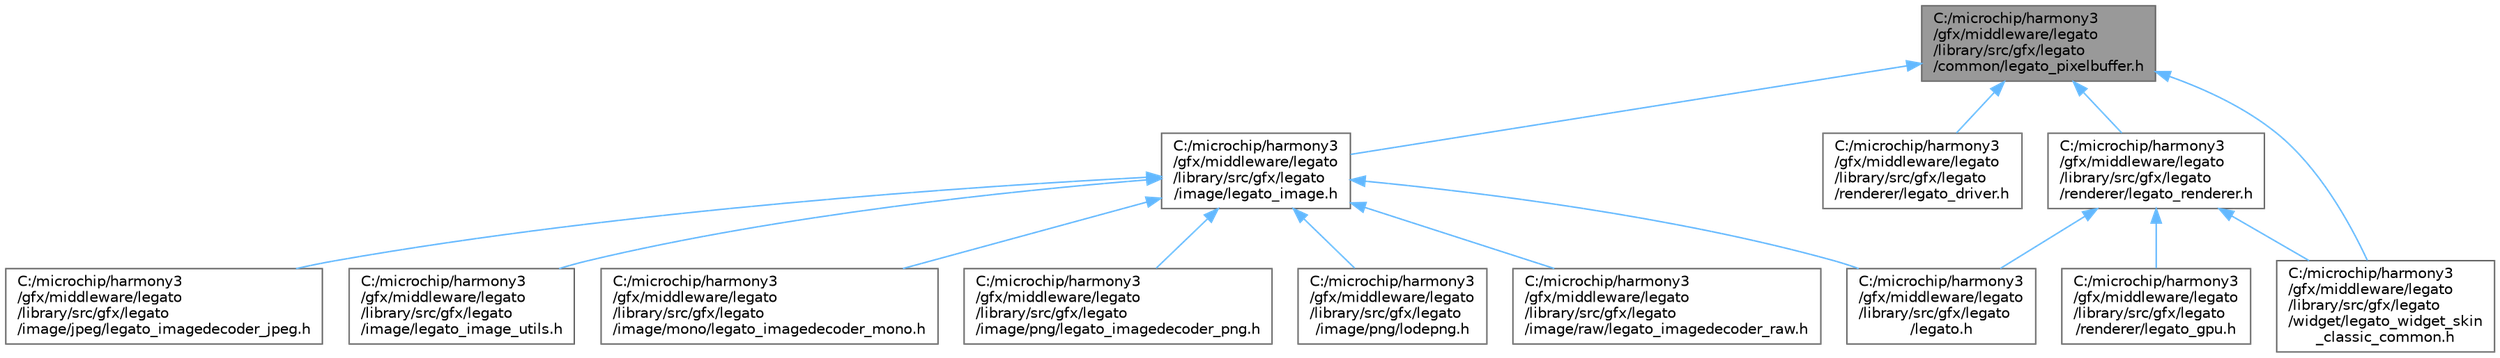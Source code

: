 digraph "C:/microchip/harmony3/gfx/middleware/legato/library/src/gfx/legato/common/legato_pixelbuffer.h"
{
 // INTERACTIVE_SVG=YES
 // LATEX_PDF_SIZE
  bgcolor="transparent";
  edge [fontname=Helvetica,fontsize=10,labelfontname=Helvetica,labelfontsize=10];
  node [fontname=Helvetica,fontsize=10,shape=box,height=0.2,width=0.4];
  Node1 [label="C:/microchip/harmony3\l/gfx/middleware/legato\l/library/src/gfx/legato\l/common/legato_pixelbuffer.h",height=0.2,width=0.4,color="gray40", fillcolor="grey60", style="filled", fontcolor="black",tooltip="Pixel Buffer functions and definitions."];
  Node1 -> Node2 [dir="back",color="steelblue1",style="solid"];
  Node2 [label="C:/microchip/harmony3\l/gfx/middleware/legato\l/library/src/gfx/legato\l/image/legato_image.h",height=0.2,width=0.4,color="grey40", fillcolor="white", style="filled",URL="$legato__image_8h.html",tooltip="Image functions and defintions."];
  Node2 -> Node3 [dir="back",color="steelblue1",style="solid"];
  Node3 [label="C:/microchip/harmony3\l/gfx/middleware/legato\l/library/src/gfx/legato\l/image/jpeg/legato_imagedecoder_jpeg.h",height=0.2,width=0.4,color="grey40", fillcolor="white", style="filled",URL="$legato__imagedecoder__jpeg_8h_source.html",tooltip=" "];
  Node2 -> Node4 [dir="back",color="steelblue1",style="solid"];
  Node4 [label="C:/microchip/harmony3\l/gfx/middleware/legato\l/library/src/gfx/legato\l/image/legato_image_utils.h",height=0.2,width=0.4,color="grey40", fillcolor="white", style="filled",URL="$legato__image__utils_8h.html",tooltip="Image return utilities."];
  Node2 -> Node5 [dir="back",color="steelblue1",style="solid"];
  Node5 [label="C:/microchip/harmony3\l/gfx/middleware/legato\l/library/src/gfx/legato\l/image/mono/legato_imagedecoder_mono.h",height=0.2,width=0.4,color="grey40", fillcolor="white", style="filled",URL="$legato__imagedecoder__mono_8h_source.html",tooltip=" "];
  Node2 -> Node6 [dir="back",color="steelblue1",style="solid"];
  Node6 [label="C:/microchip/harmony3\l/gfx/middleware/legato\l/library/src/gfx/legato\l/image/png/legato_imagedecoder_png.h",height=0.2,width=0.4,color="grey40", fillcolor="white", style="filled",URL="$legato__imagedecoder__png_8h_source.html",tooltip=" "];
  Node2 -> Node7 [dir="back",color="steelblue1",style="solid"];
  Node7 [label="C:/microchip/harmony3\l/gfx/middleware/legato\l/library/src/gfx/legato\l/image/png/lodepng.h",height=0.2,width=0.4,color="grey40", fillcolor="white", style="filled",URL="$lodepng_8h_source.html",tooltip=" "];
  Node2 -> Node8 [dir="back",color="steelblue1",style="solid"];
  Node8 [label="C:/microchip/harmony3\l/gfx/middleware/legato\l/library/src/gfx/legato\l/image/raw/legato_imagedecoder_raw.h",height=0.2,width=0.4,color="grey40", fillcolor="white", style="filled",URL="$legato__imagedecoder__raw_8h_source.html",tooltip=" "];
  Node2 -> Node9 [dir="back",color="steelblue1",style="solid"];
  Node9 [label="C:/microchip/harmony3\l/gfx/middleware/legato\l/library/src/gfx/legato\l/legato.h",height=0.2,width=0.4,color="grey40", fillcolor="white", style="filled",URL="$legato_8h.html",tooltip="The header file joins all header files used in the graphics object library."];
  Node1 -> Node10 [dir="back",color="steelblue1",style="solid"];
  Node10 [label="C:/microchip/harmony3\l/gfx/middleware/legato\l/library/src/gfx/legato\l/renderer/legato_driver.h",height=0.2,width=0.4,color="grey40", fillcolor="white", style="filled",URL="$legato__driver_8h.html",tooltip="Abstract display driver definition for the Legato graphics library."];
  Node1 -> Node11 [dir="back",color="steelblue1",style="solid"];
  Node11 [label="C:/microchip/harmony3\l/gfx/middleware/legato\l/library/src/gfx/legato\l/renderer/legato_renderer.h",height=0.2,width=0.4,color="grey40", fillcolor="white", style="filled",URL="$legato__renderer_8h.html",tooltip=" "];
  Node11 -> Node9 [dir="back",color="steelblue1",style="solid"];
  Node11 -> Node12 [dir="back",color="steelblue1",style="solid"];
  Node12 [label="C:/microchip/harmony3\l/gfx/middleware/legato\l/library/src/gfx/legato\l/renderer/legato_gpu.h",height=0.2,width=0.4,color="grey40", fillcolor="white", style="filled",URL="$legato__gpu_8h.html",tooltip="Defines wrapper for interfacing with Harmony GPU interface."];
  Node11 -> Node13 [dir="back",color="steelblue1",style="solid"];
  Node13 [label="C:/microchip/harmony3\l/gfx/middleware/legato\l/library/src/gfx/legato\l/widget/legato_widget_skin\l_classic_common.h",height=0.2,width=0.4,color="grey40", fillcolor="white", style="filled",URL="$legato__widget__skin__classic__common_8h.html",tooltip="Common functions for the classic widget skin."];
  Node1 -> Node13 [dir="back",color="steelblue1",style="solid"];
}
